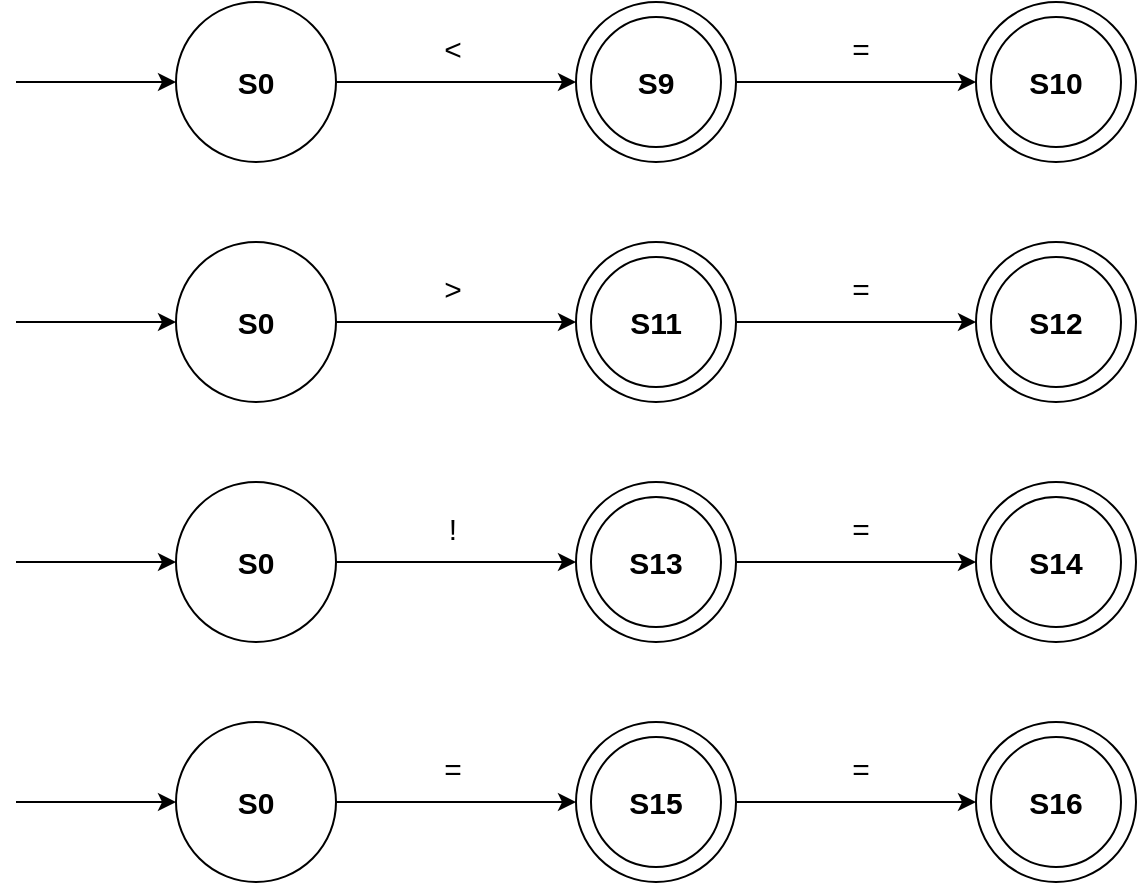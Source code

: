 <mxfile version="23.1.1" type="github">
  <diagram name="Page-1" id="0q6ZLQlmQKGyvXgaJvjf">
    <mxGraphModel dx="1009" dy="573" grid="1" gridSize="10" guides="1" tooltips="1" connect="1" arrows="1" fold="1" page="1" pageScale="1" pageWidth="850" pageHeight="1100" math="0" shadow="0">
      <root>
        <mxCell id="0" />
        <mxCell id="1" parent="0" />
        <mxCell id="ruanvUeXlCrN284Pny8K-1" value="" style="ellipse;whiteSpace=wrap;html=1;aspect=fixed;" parent="1" vertex="1">
          <mxGeometry x="400" y="40" width="80" height="80" as="geometry" />
        </mxCell>
        <mxCell id="ruanvUeXlCrN284Pny8K-2" value="" style="ellipse;whiteSpace=wrap;html=1;aspect=fixed;" parent="1" vertex="1">
          <mxGeometry x="407.5" y="47.5" width="65" height="65" as="geometry" />
        </mxCell>
        <mxCell id="ruanvUeXlCrN284Pny8K-3" value="" style="ellipse;whiteSpace=wrap;html=1;aspect=fixed;" parent="1" vertex="1">
          <mxGeometry x="200" y="40" width="80" height="80" as="geometry" />
        </mxCell>
        <mxCell id="ruanvUeXlCrN284Pny8K-4" value="" style="endArrow=classic;html=1;rounded=0;entryX=0;entryY=0.5;entryDx=0;entryDy=0;" parent="1" edge="1">
          <mxGeometry width="50" height="50" relative="1" as="geometry">
            <mxPoint x="120" y="80" as="sourcePoint" />
            <mxPoint x="200" y="80" as="targetPoint" />
          </mxGeometry>
        </mxCell>
        <mxCell id="ruanvUeXlCrN284Pny8K-5" value="" style="endArrow=classic;html=1;rounded=0;entryX=0;entryY=0.5;entryDx=0;entryDy=0;exitX=1;exitY=0.5;exitDx=0;exitDy=0;" parent="1" source="ruanvUeXlCrN284Pny8K-3" target="ruanvUeXlCrN284Pny8K-1" edge="1">
          <mxGeometry width="50" height="50" relative="1" as="geometry">
            <mxPoint x="290" y="110" as="sourcePoint" />
            <mxPoint x="410" y="110" as="targetPoint" />
          </mxGeometry>
        </mxCell>
        <mxCell id="ruanvUeXlCrN284Pny8K-6" value="&lt;b style=&quot;font-size: 15px;&quot;&gt;S0&lt;/b&gt;" style="text;html=1;strokeColor=none;fillColor=none;align=center;verticalAlign=middle;whiteSpace=wrap;rounded=0;fontSize=15;" parent="1" vertex="1">
          <mxGeometry x="210" y="65" width="60" height="30" as="geometry" />
        </mxCell>
        <mxCell id="ruanvUeXlCrN284Pny8K-7" value="&lt;b&gt;&lt;font style=&quot;font-size: 15px;&quot;&gt;S9&lt;/font&gt;&lt;/b&gt;" style="text;html=1;strokeColor=none;fillColor=none;align=center;verticalAlign=middle;whiteSpace=wrap;rounded=0;" parent="1" vertex="1">
          <mxGeometry x="410" y="65" width="60" height="30" as="geometry" />
        </mxCell>
        <mxCell id="ruanvUeXlCrN284Pny8K-8" value="&amp;lt;" style="text;html=1;strokeColor=none;fillColor=none;align=center;verticalAlign=middle;whiteSpace=wrap;rounded=0;fontSize=15;" parent="1" vertex="1">
          <mxGeometry x="286" y="47.5" width="105" height="30" as="geometry" />
        </mxCell>
        <mxCell id="ruanvUeXlCrN284Pny8K-9" value="" style="ellipse;whiteSpace=wrap;html=1;aspect=fixed;" parent="1" vertex="1">
          <mxGeometry x="600" y="40" width="80" height="80" as="geometry" />
        </mxCell>
        <mxCell id="ruanvUeXlCrN284Pny8K-10" value="" style="ellipse;whiteSpace=wrap;html=1;aspect=fixed;" parent="1" vertex="1">
          <mxGeometry x="607.5" y="47.5" width="65" height="65" as="geometry" />
        </mxCell>
        <mxCell id="ruanvUeXlCrN284Pny8K-11" value="" style="endArrow=classic;html=1;rounded=0;entryX=0;entryY=0.5;entryDx=0;entryDy=0;exitX=1;exitY=0.5;exitDx=0;exitDy=0;" parent="1" target="ruanvUeXlCrN284Pny8K-9" edge="1">
          <mxGeometry width="50" height="50" relative="1" as="geometry">
            <mxPoint x="480" y="80" as="sourcePoint" />
            <mxPoint x="610" y="110" as="targetPoint" />
          </mxGeometry>
        </mxCell>
        <mxCell id="ruanvUeXlCrN284Pny8K-12" value="&lt;b&gt;&lt;font style=&quot;font-size: 15px;&quot;&gt;S10&lt;/font&gt;&lt;/b&gt;" style="text;html=1;strokeColor=none;fillColor=none;align=center;verticalAlign=middle;whiteSpace=wrap;rounded=0;" parent="1" vertex="1">
          <mxGeometry x="610" y="65" width="60" height="30" as="geometry" />
        </mxCell>
        <mxCell id="ruanvUeXlCrN284Pny8K-13" value="=" style="text;html=1;strokeColor=none;fillColor=none;align=center;verticalAlign=middle;whiteSpace=wrap;rounded=0;fontSize=15;" parent="1" vertex="1">
          <mxGeometry x="490" y="47.5" width="105" height="30" as="geometry" />
        </mxCell>
        <mxCell id="ruanvUeXlCrN284Pny8K-14" value="" style="ellipse;whiteSpace=wrap;html=1;aspect=fixed;" parent="1" vertex="1">
          <mxGeometry x="400" y="160" width="80" height="80" as="geometry" />
        </mxCell>
        <mxCell id="ruanvUeXlCrN284Pny8K-15" value="" style="ellipse;whiteSpace=wrap;html=1;aspect=fixed;" parent="1" vertex="1">
          <mxGeometry x="407.5" y="167.5" width="65" height="65" as="geometry" />
        </mxCell>
        <mxCell id="ruanvUeXlCrN284Pny8K-16" value="" style="ellipse;whiteSpace=wrap;html=1;aspect=fixed;" parent="1" vertex="1">
          <mxGeometry x="200" y="160" width="80" height="80" as="geometry" />
        </mxCell>
        <mxCell id="ruanvUeXlCrN284Pny8K-17" value="" style="endArrow=classic;html=1;rounded=0;entryX=0;entryY=0.5;entryDx=0;entryDy=0;" parent="1" edge="1">
          <mxGeometry width="50" height="50" relative="1" as="geometry">
            <mxPoint x="120" y="200" as="sourcePoint" />
            <mxPoint x="200" y="200" as="targetPoint" />
          </mxGeometry>
        </mxCell>
        <mxCell id="ruanvUeXlCrN284Pny8K-18" value="" style="endArrow=classic;html=1;rounded=0;entryX=0;entryY=0.5;entryDx=0;entryDy=0;exitX=1;exitY=0.5;exitDx=0;exitDy=0;" parent="1" source="ruanvUeXlCrN284Pny8K-16" target="ruanvUeXlCrN284Pny8K-14" edge="1">
          <mxGeometry width="50" height="50" relative="1" as="geometry">
            <mxPoint x="290" y="230" as="sourcePoint" />
            <mxPoint x="410" y="230" as="targetPoint" />
          </mxGeometry>
        </mxCell>
        <mxCell id="ruanvUeXlCrN284Pny8K-19" value="&lt;b style=&quot;font-size: 15px;&quot;&gt;S0&lt;/b&gt;" style="text;html=1;strokeColor=none;fillColor=none;align=center;verticalAlign=middle;whiteSpace=wrap;rounded=0;fontSize=15;" parent="1" vertex="1">
          <mxGeometry x="210" y="185" width="60" height="30" as="geometry" />
        </mxCell>
        <mxCell id="ruanvUeXlCrN284Pny8K-20" value="&lt;b&gt;&lt;font style=&quot;font-size: 15px;&quot;&gt;S11&lt;/font&gt;&lt;/b&gt;" style="text;html=1;strokeColor=none;fillColor=none;align=center;verticalAlign=middle;whiteSpace=wrap;rounded=0;" parent="1" vertex="1">
          <mxGeometry x="410" y="185" width="60" height="30" as="geometry" />
        </mxCell>
        <mxCell id="ruanvUeXlCrN284Pny8K-21" value="&amp;gt;" style="text;html=1;strokeColor=none;fillColor=none;align=center;verticalAlign=middle;whiteSpace=wrap;rounded=0;fontSize=15;" parent="1" vertex="1">
          <mxGeometry x="286" y="167.5" width="105" height="30" as="geometry" />
        </mxCell>
        <mxCell id="ruanvUeXlCrN284Pny8K-22" value="" style="ellipse;whiteSpace=wrap;html=1;aspect=fixed;" parent="1" vertex="1">
          <mxGeometry x="600" y="160" width="80" height="80" as="geometry" />
        </mxCell>
        <mxCell id="ruanvUeXlCrN284Pny8K-23" value="" style="ellipse;whiteSpace=wrap;html=1;aspect=fixed;" parent="1" vertex="1">
          <mxGeometry x="607.5" y="167.5" width="65" height="65" as="geometry" />
        </mxCell>
        <mxCell id="ruanvUeXlCrN284Pny8K-24" value="" style="endArrow=classic;html=1;rounded=0;entryX=0;entryY=0.5;entryDx=0;entryDy=0;exitX=1;exitY=0.5;exitDx=0;exitDy=0;" parent="1" target="ruanvUeXlCrN284Pny8K-22" edge="1">
          <mxGeometry width="50" height="50" relative="1" as="geometry">
            <mxPoint x="480" y="200" as="sourcePoint" />
            <mxPoint x="610" y="230" as="targetPoint" />
          </mxGeometry>
        </mxCell>
        <mxCell id="ruanvUeXlCrN284Pny8K-25" value="&lt;b&gt;&lt;font style=&quot;font-size: 15px;&quot;&gt;S12&lt;/font&gt;&lt;/b&gt;" style="text;html=1;strokeColor=none;fillColor=none;align=center;verticalAlign=middle;whiteSpace=wrap;rounded=0;" parent="1" vertex="1">
          <mxGeometry x="610" y="185" width="60" height="30" as="geometry" />
        </mxCell>
        <mxCell id="ruanvUeXlCrN284Pny8K-26" value="=" style="text;html=1;strokeColor=none;fillColor=none;align=center;verticalAlign=middle;whiteSpace=wrap;rounded=0;fontSize=15;" parent="1" vertex="1">
          <mxGeometry x="490" y="167.5" width="105" height="30" as="geometry" />
        </mxCell>
        <mxCell id="ruanvUeXlCrN284Pny8K-27" value="" style="ellipse;whiteSpace=wrap;html=1;aspect=fixed;" parent="1" vertex="1">
          <mxGeometry x="400" y="280" width="80" height="80" as="geometry" />
        </mxCell>
        <mxCell id="ruanvUeXlCrN284Pny8K-28" value="" style="ellipse;whiteSpace=wrap;html=1;aspect=fixed;" parent="1" vertex="1">
          <mxGeometry x="407.5" y="287.5" width="65" height="65" as="geometry" />
        </mxCell>
        <mxCell id="ruanvUeXlCrN284Pny8K-29" value="" style="ellipse;whiteSpace=wrap;html=1;aspect=fixed;" parent="1" vertex="1">
          <mxGeometry x="200" y="280" width="80" height="80" as="geometry" />
        </mxCell>
        <mxCell id="ruanvUeXlCrN284Pny8K-30" value="" style="endArrow=classic;html=1;rounded=0;entryX=0;entryY=0.5;entryDx=0;entryDy=0;" parent="1" edge="1">
          <mxGeometry width="50" height="50" relative="1" as="geometry">
            <mxPoint x="120" y="320" as="sourcePoint" />
            <mxPoint x="200" y="320" as="targetPoint" />
          </mxGeometry>
        </mxCell>
        <mxCell id="ruanvUeXlCrN284Pny8K-31" value="" style="endArrow=classic;html=1;rounded=0;entryX=0;entryY=0.5;entryDx=0;entryDy=0;exitX=1;exitY=0.5;exitDx=0;exitDy=0;" parent="1" source="ruanvUeXlCrN284Pny8K-29" target="ruanvUeXlCrN284Pny8K-27" edge="1">
          <mxGeometry width="50" height="50" relative="1" as="geometry">
            <mxPoint x="290" y="350" as="sourcePoint" />
            <mxPoint x="410" y="350" as="targetPoint" />
          </mxGeometry>
        </mxCell>
        <mxCell id="ruanvUeXlCrN284Pny8K-32" value="&lt;b style=&quot;font-size: 15px;&quot;&gt;S0&lt;/b&gt;" style="text;html=1;strokeColor=none;fillColor=none;align=center;verticalAlign=middle;whiteSpace=wrap;rounded=0;fontSize=15;" parent="1" vertex="1">
          <mxGeometry x="210" y="305" width="60" height="30" as="geometry" />
        </mxCell>
        <mxCell id="ruanvUeXlCrN284Pny8K-33" value="&lt;b&gt;&lt;font style=&quot;font-size: 15px;&quot;&gt;S13&lt;/font&gt;&lt;/b&gt;" style="text;html=1;strokeColor=none;fillColor=none;align=center;verticalAlign=middle;whiteSpace=wrap;rounded=0;" parent="1" vertex="1">
          <mxGeometry x="410" y="305" width="60" height="30" as="geometry" />
        </mxCell>
        <mxCell id="ruanvUeXlCrN284Pny8K-34" value="!" style="text;html=1;strokeColor=none;fillColor=none;align=center;verticalAlign=middle;whiteSpace=wrap;rounded=0;fontSize=15;" parent="1" vertex="1">
          <mxGeometry x="286" y="287.5" width="105" height="30" as="geometry" />
        </mxCell>
        <mxCell id="ruanvUeXlCrN284Pny8K-35" value="" style="ellipse;whiteSpace=wrap;html=1;aspect=fixed;" parent="1" vertex="1">
          <mxGeometry x="600" y="280" width="80" height="80" as="geometry" />
        </mxCell>
        <mxCell id="ruanvUeXlCrN284Pny8K-36" value="" style="ellipse;whiteSpace=wrap;html=1;aspect=fixed;" parent="1" vertex="1">
          <mxGeometry x="607.5" y="287.5" width="65" height="65" as="geometry" />
        </mxCell>
        <mxCell id="ruanvUeXlCrN284Pny8K-37" value="" style="endArrow=classic;html=1;rounded=0;entryX=0;entryY=0.5;entryDx=0;entryDy=0;exitX=1;exitY=0.5;exitDx=0;exitDy=0;" parent="1" target="ruanvUeXlCrN284Pny8K-35" edge="1">
          <mxGeometry width="50" height="50" relative="1" as="geometry">
            <mxPoint x="480" y="320" as="sourcePoint" />
            <mxPoint x="610" y="350" as="targetPoint" />
          </mxGeometry>
        </mxCell>
        <mxCell id="ruanvUeXlCrN284Pny8K-38" value="&lt;b&gt;&lt;font style=&quot;font-size: 15px;&quot;&gt;S14&lt;/font&gt;&lt;/b&gt;" style="text;html=1;strokeColor=none;fillColor=none;align=center;verticalAlign=middle;whiteSpace=wrap;rounded=0;" parent="1" vertex="1">
          <mxGeometry x="610" y="305" width="60" height="30" as="geometry" />
        </mxCell>
        <mxCell id="ruanvUeXlCrN284Pny8K-39" value="=" style="text;html=1;strokeColor=none;fillColor=none;align=center;verticalAlign=middle;whiteSpace=wrap;rounded=0;fontSize=15;" parent="1" vertex="1">
          <mxGeometry x="490" y="287.5" width="105" height="30" as="geometry" />
        </mxCell>
        <mxCell id="ruanvUeXlCrN284Pny8K-40" value="" style="ellipse;whiteSpace=wrap;html=1;aspect=fixed;" parent="1" vertex="1">
          <mxGeometry x="400" y="400" width="80" height="80" as="geometry" />
        </mxCell>
        <mxCell id="ruanvUeXlCrN284Pny8K-41" value="" style="ellipse;whiteSpace=wrap;html=1;aspect=fixed;" parent="1" vertex="1">
          <mxGeometry x="407.5" y="407.5" width="65" height="65" as="geometry" />
        </mxCell>
        <mxCell id="ruanvUeXlCrN284Pny8K-42" value="" style="ellipse;whiteSpace=wrap;html=1;aspect=fixed;" parent="1" vertex="1">
          <mxGeometry x="200" y="400" width="80" height="80" as="geometry" />
        </mxCell>
        <mxCell id="ruanvUeXlCrN284Pny8K-43" value="" style="endArrow=classic;html=1;rounded=0;entryX=0;entryY=0.5;entryDx=0;entryDy=0;" parent="1" edge="1">
          <mxGeometry width="50" height="50" relative="1" as="geometry">
            <mxPoint x="120" y="440" as="sourcePoint" />
            <mxPoint x="200" y="440" as="targetPoint" />
          </mxGeometry>
        </mxCell>
        <mxCell id="ruanvUeXlCrN284Pny8K-44" value="" style="endArrow=classic;html=1;rounded=0;entryX=0;entryY=0.5;entryDx=0;entryDy=0;exitX=1;exitY=0.5;exitDx=0;exitDy=0;" parent="1" source="ruanvUeXlCrN284Pny8K-42" target="ruanvUeXlCrN284Pny8K-40" edge="1">
          <mxGeometry width="50" height="50" relative="1" as="geometry">
            <mxPoint x="290" y="470" as="sourcePoint" />
            <mxPoint x="410" y="470" as="targetPoint" />
          </mxGeometry>
        </mxCell>
        <mxCell id="ruanvUeXlCrN284Pny8K-45" value="&lt;b style=&quot;font-size: 15px;&quot;&gt;S0&lt;/b&gt;" style="text;html=1;strokeColor=none;fillColor=none;align=center;verticalAlign=middle;whiteSpace=wrap;rounded=0;fontSize=15;" parent="1" vertex="1">
          <mxGeometry x="210" y="425" width="60" height="30" as="geometry" />
        </mxCell>
        <mxCell id="ruanvUeXlCrN284Pny8K-46" value="&lt;b&gt;&lt;font style=&quot;font-size: 15px;&quot;&gt;S15&lt;/font&gt;&lt;/b&gt;" style="text;html=1;strokeColor=none;fillColor=none;align=center;verticalAlign=middle;whiteSpace=wrap;rounded=0;" parent="1" vertex="1">
          <mxGeometry x="410" y="425" width="60" height="30" as="geometry" />
        </mxCell>
        <mxCell id="ruanvUeXlCrN284Pny8K-47" value="=" style="text;html=1;strokeColor=none;fillColor=none;align=center;verticalAlign=middle;whiteSpace=wrap;rounded=0;fontSize=15;" parent="1" vertex="1">
          <mxGeometry x="286" y="407.5" width="105" height="30" as="geometry" />
        </mxCell>
        <mxCell id="ruanvUeXlCrN284Pny8K-48" value="" style="ellipse;whiteSpace=wrap;html=1;aspect=fixed;" parent="1" vertex="1">
          <mxGeometry x="600" y="400" width="80" height="80" as="geometry" />
        </mxCell>
        <mxCell id="ruanvUeXlCrN284Pny8K-49" value="" style="ellipse;whiteSpace=wrap;html=1;aspect=fixed;" parent="1" vertex="1">
          <mxGeometry x="607.5" y="407.5" width="65" height="65" as="geometry" />
        </mxCell>
        <mxCell id="ruanvUeXlCrN284Pny8K-50" value="" style="endArrow=classic;html=1;rounded=0;entryX=0;entryY=0.5;entryDx=0;entryDy=0;exitX=1;exitY=0.5;exitDx=0;exitDy=0;" parent="1" target="ruanvUeXlCrN284Pny8K-48" edge="1">
          <mxGeometry width="50" height="50" relative="1" as="geometry">
            <mxPoint x="480" y="440" as="sourcePoint" />
            <mxPoint x="610" y="470" as="targetPoint" />
          </mxGeometry>
        </mxCell>
        <mxCell id="ruanvUeXlCrN284Pny8K-51" value="&lt;b&gt;&lt;font style=&quot;font-size: 15px;&quot;&gt;S16&lt;/font&gt;&lt;/b&gt;" style="text;html=1;strokeColor=none;fillColor=none;align=center;verticalAlign=middle;whiteSpace=wrap;rounded=0;" parent="1" vertex="1">
          <mxGeometry x="610" y="425" width="60" height="30" as="geometry" />
        </mxCell>
        <mxCell id="ruanvUeXlCrN284Pny8K-52" value="=" style="text;html=1;strokeColor=none;fillColor=none;align=center;verticalAlign=middle;whiteSpace=wrap;rounded=0;fontSize=15;" parent="1" vertex="1">
          <mxGeometry x="490" y="407.5" width="105" height="30" as="geometry" />
        </mxCell>
      </root>
    </mxGraphModel>
  </diagram>
</mxfile>
